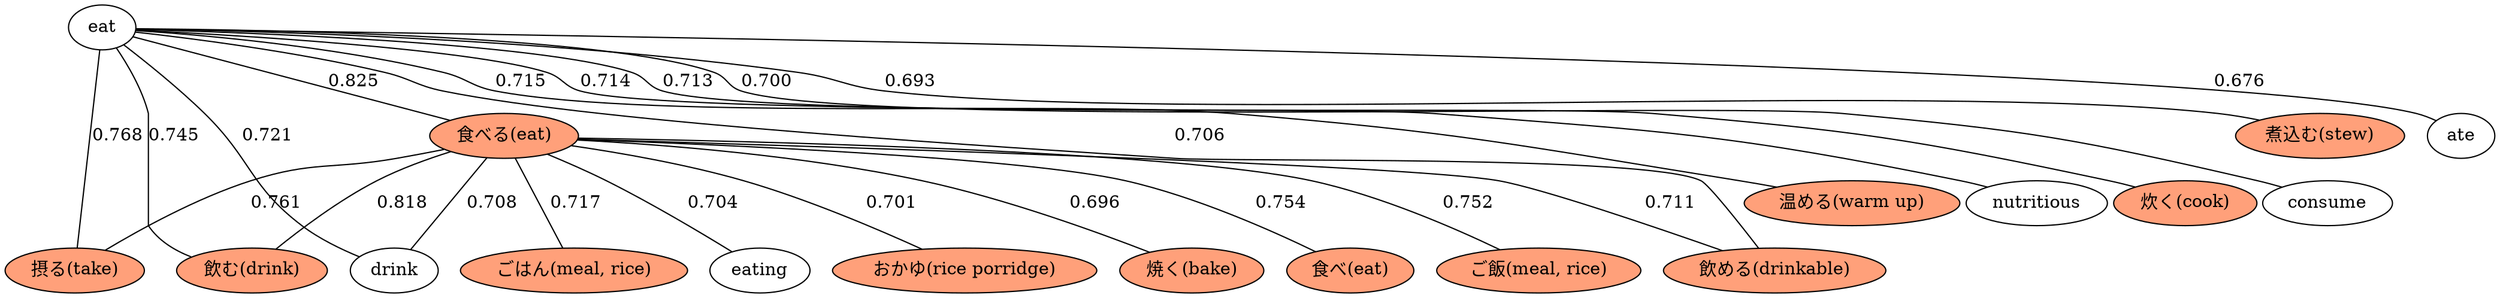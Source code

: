 strict graph  {
eat [fillcolor=white, style=filled];
"食べる(eat)" [fillcolor=lightsalmon, style=filled];
"摂る(take)" [fillcolor=lightsalmon, style=filled];
"飲む(drink)" [fillcolor=lightsalmon, style=filled];
drink [fillcolor=white, style=filled];
"温める(warm up)" [fillcolor=lightsalmon, style=filled];
nutritious [fillcolor=white, style=filled];
"炊く(cook)" [fillcolor=lightsalmon, style=filled];
"飲める(drinkable)" [fillcolor=lightsalmon, style=filled];
consume [fillcolor=white, style=filled];
"煮込む(stew)" [fillcolor=lightsalmon, style=filled];
ate [fillcolor=white, style=filled];
"食べ(eat)" [fillcolor=lightsalmon, style=filled];
"ご飯(meal, rice)" [fillcolor=lightsalmon, style=filled];
"ごはん(meal, rice)" [fillcolor=lightsalmon, style=filled];
eating [fillcolor=white, style=filled];
"おかゆ(rice porridge)" [fillcolor=lightsalmon, style=filled];
"焼く(bake)" [fillcolor=lightsalmon, style=filled];
eat -- "食べる(eat)"  [weight="0.8249295949935913", label="0.825"];
eat -- "摂る(take)"  [weight="0.7678977251052856", label="0.768"];
eat -- "飲む(drink)"  [weight="0.7450369596481323", label="0.745"];
eat -- drink  [weight="0.7207005023956299", label="0.721"];
eat -- "温める(warm up)"  [weight="0.7146932482719421", label="0.715"];
eat -- nutritious  [weight="0.7139660120010376", label="0.714"];
eat -- "炊く(cook)"  [weight="0.7132507562637329", label="0.713"];
eat -- "飲める(drinkable)"  [weight="0.7056628465652466", label="0.706"];
eat -- consume  [weight="0.7000642418861389", label="0.700"];
eat -- "煮込む(stew)"  [weight="0.6929421424865723", label="0.693"];
eat -- ate  [weight="0.6760287284851074", label="0.676"];
"食べる(eat)" -- "飲む(drink)"  [weight="0.8178879022598267", label="0.818"];
"食べる(eat)" -- "摂る(take)"  [weight="0.7606066465377808", label="0.761"];
"食べる(eat)" -- "食べ(eat)"  [weight="0.7542535066604614", label="0.754"];
"食べる(eat)" -- "ご飯(meal, rice)"  [weight="0.7516777515411377", label="0.752"];
"食べる(eat)" -- "ごはん(meal, rice)"  [weight="0.7173765897750854", label="0.717"];
"食べる(eat)" -- "飲める(drinkable)"  [weight="0.7111228704452515", label="0.711"];
"食べる(eat)" -- drink  [weight="0.7075343728065491", label="0.708"];
"食べる(eat)" -- eating  [weight="0.7043838500976562", label="0.704"];
"食べる(eat)" -- "おかゆ(rice porridge)"  [weight="0.7011544704437256", label="0.701"];
"食べる(eat)" -- "焼く(bake)"  [weight="0.6955928802490234", label="0.696"];
}
